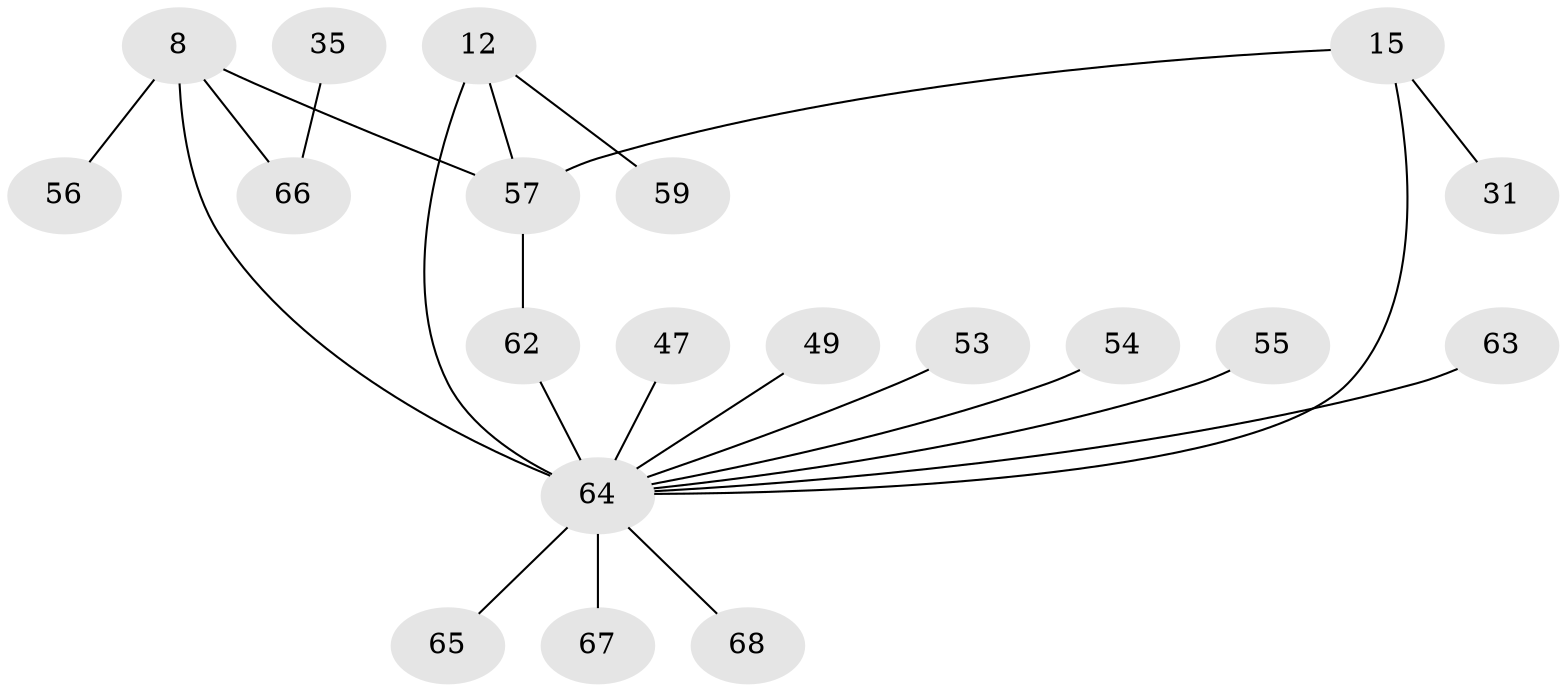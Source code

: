 // original degree distribution, {7: 0.014705882352941176, 6: 0.058823529411764705, 4: 0.07352941176470588, 8: 0.014705882352941176, 5: 0.058823529411764705, 3: 0.058823529411764705, 9: 0.014705882352941176, 1: 0.5588235294117647, 2: 0.14705882352941177}
// Generated by graph-tools (version 1.1) at 2025/58/03/04/25 21:58:50]
// undirected, 20 vertices, 22 edges
graph export_dot {
graph [start="1"]
  node [color=gray90,style=filled];
  8 [super="+7"];
  12 [super="+10"];
  15;
  31;
  35;
  47;
  49;
  53 [super="+51"];
  54;
  55;
  56;
  57 [super="+20+23+30+52"];
  59;
  62 [super="+61"];
  63 [super="+18"];
  64 [super="+50+11+34+37+38+45+46"];
  65 [super="+48"];
  66 [super="+58+17+21"];
  67;
  68;
  8 -- 56;
  8 -- 57;
  8 -- 66 [weight=2];
  8 -- 64 [weight=3];
  12 -- 59;
  12 -- 57;
  12 -- 64 [weight=3];
  15 -- 31;
  15 -- 57 [weight=2];
  15 -- 64 [weight=2];
  35 -- 66;
  47 -- 64;
  49 -- 64;
  53 -- 64;
  54 -- 64;
  55 -- 64;
  57 -- 62;
  62 -- 64 [weight=2];
  63 -- 64;
  64 -- 65;
  64 -- 67;
  64 -- 68;
}
